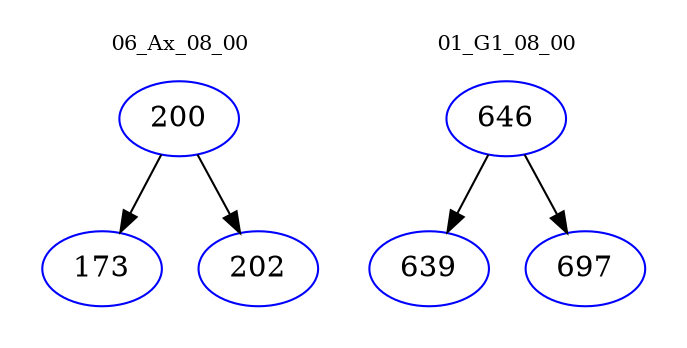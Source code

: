 digraph{
subgraph cluster_0 {
color = white
label = "06_Ax_08_00";
fontsize=10;
T0_200 [label="200", color="blue"]
T0_200 -> T0_173 [color="black"]
T0_173 [label="173", color="blue"]
T0_200 -> T0_202 [color="black"]
T0_202 [label="202", color="blue"]
}
subgraph cluster_1 {
color = white
label = "01_G1_08_00";
fontsize=10;
T1_646 [label="646", color="blue"]
T1_646 -> T1_639 [color="black"]
T1_639 [label="639", color="blue"]
T1_646 -> T1_697 [color="black"]
T1_697 [label="697", color="blue"]
}
}
